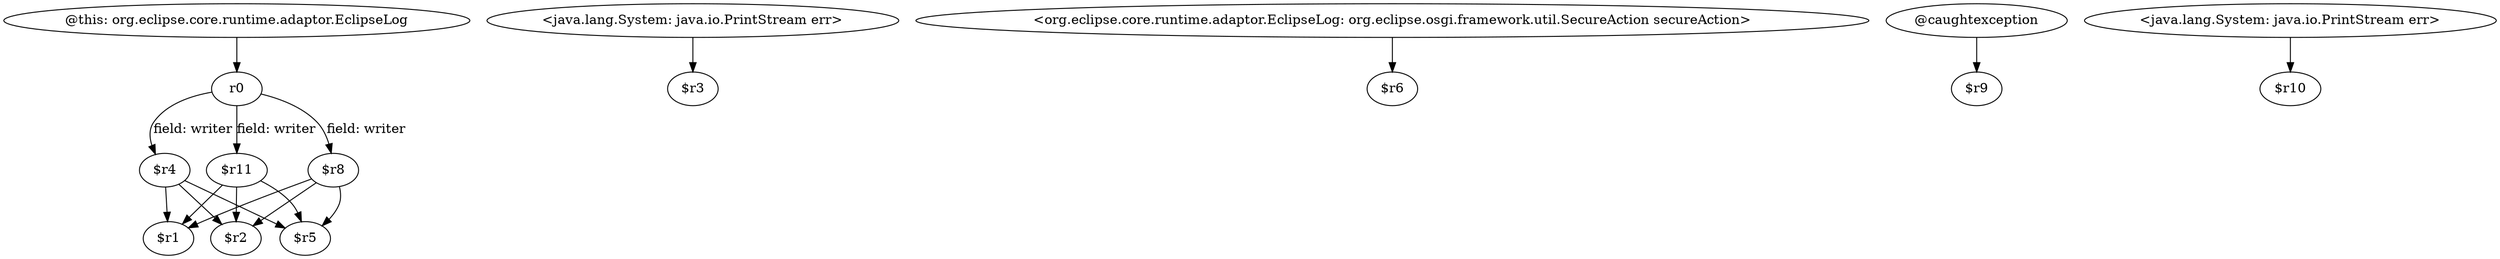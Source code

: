 digraph g {
0[label="r0"]
1[label="$r4"]
0->1[label="field: writer"]
2[label="<java.lang.System: java.io.PrintStream err>"]
3[label="$r3"]
2->3[label=""]
4[label="$r2"]
1->4[label=""]
5[label="$r1"]
1->5[label=""]
6[label="$r8"]
0->6[label="field: writer"]
7[label="$r11"]
8[label="$r5"]
7->8[label=""]
6->4[label=""]
6->5[label=""]
1->8[label=""]
9[label="<org.eclipse.core.runtime.adaptor.EclipseLog: org.eclipse.osgi.framework.util.SecureAction secureAction>"]
10[label="$r6"]
9->10[label=""]
11[label="@caughtexception"]
12[label="$r9"]
11->12[label=""]
0->7[label="field: writer"]
7->5[label=""]
6->8[label=""]
13[label="@this: org.eclipse.core.runtime.adaptor.EclipseLog"]
13->0[label=""]
7->4[label=""]
14[label="<java.lang.System: java.io.PrintStream err>"]
15[label="$r10"]
14->15[label=""]
}